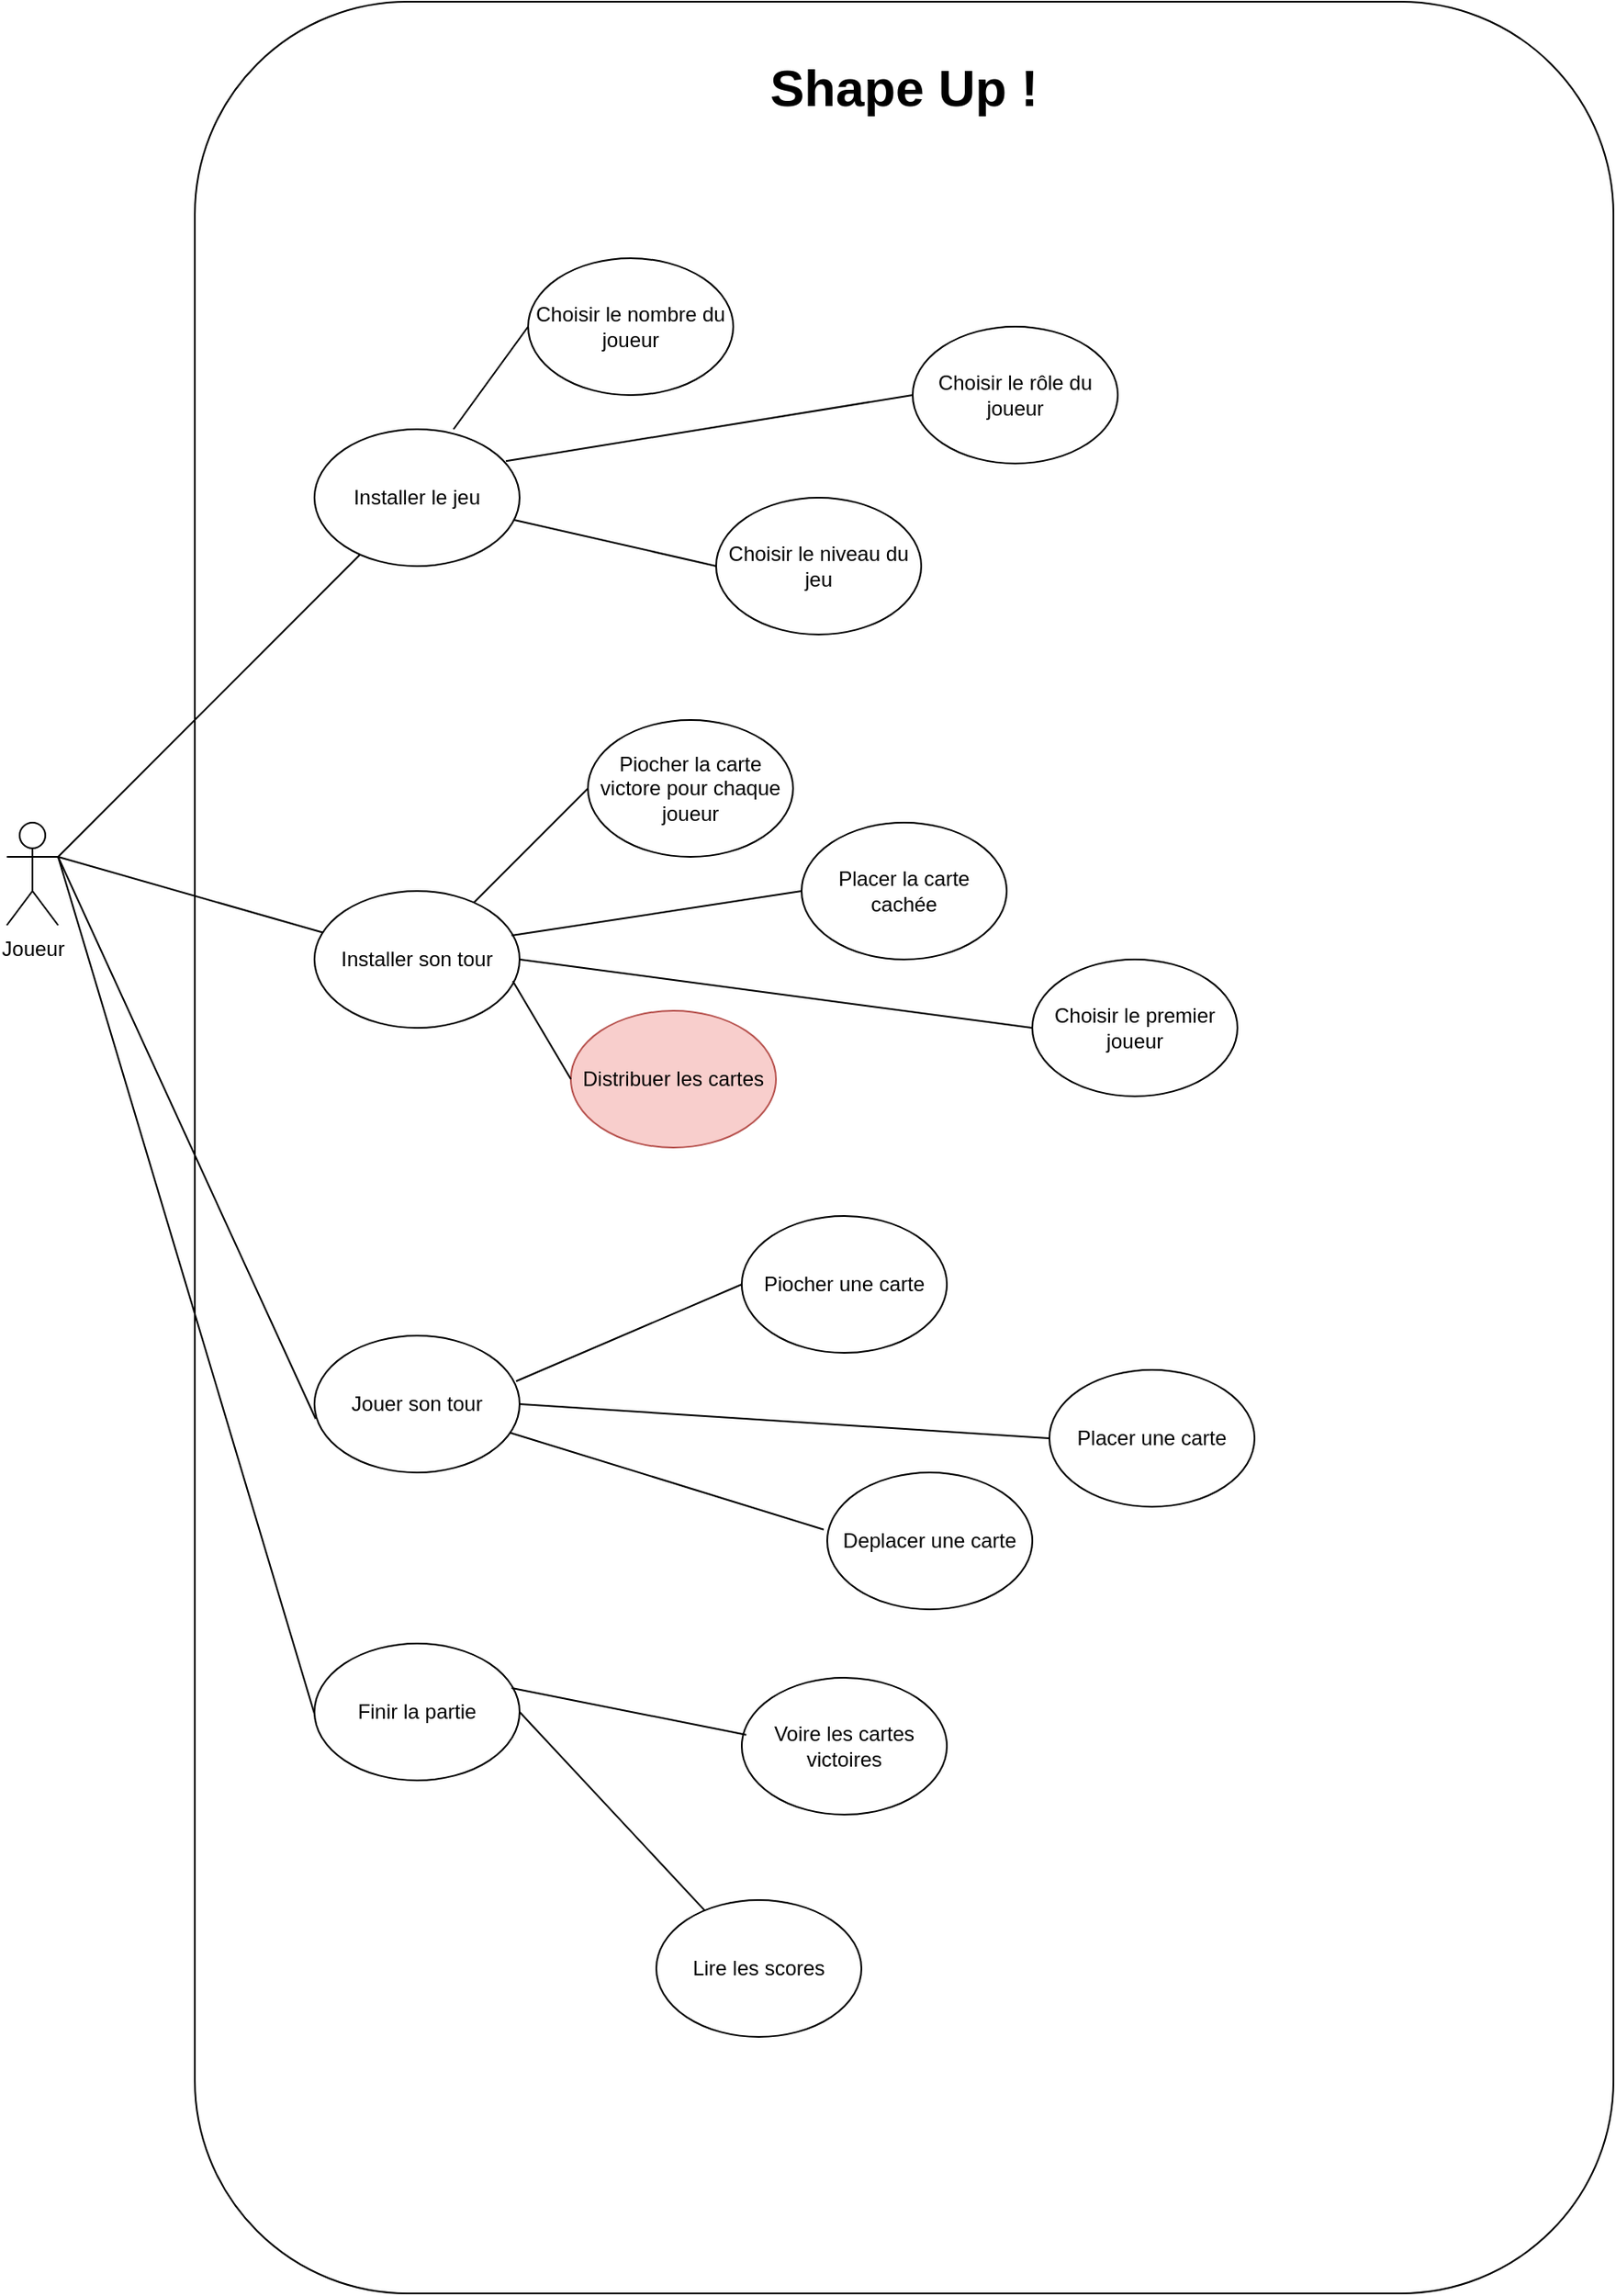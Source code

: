 <mxfile version="13.8.0" type="github">
  <diagram id="Aal5Y67CQLRODoDGmTe_" name="Page-1">
    <mxGraphModel dx="782" dy="1537" grid="1" gridSize="10" guides="1" tooltips="1" connect="1" arrows="1" fold="1" page="1" pageScale="1" pageWidth="850" pageHeight="1100" math="0" shadow="0">
      <root>
        <mxCell id="0" />
        <mxCell id="1" parent="0" />
        <mxCell id="7_2PxLmDTk1nebNTgZE4-55" value="" style="rounded=1;whiteSpace=wrap;html=1;" vertex="1" parent="1">
          <mxGeometry x="170" y="-20" width="830" height="1340" as="geometry" />
        </mxCell>
        <mxCell id="7_2PxLmDTk1nebNTgZE4-90" style="rounded=0;orthogonalLoop=1;jettySize=auto;html=1;exitX=1;exitY=0.333;exitDx=0;exitDy=0;exitPerimeter=0;endArrow=none;endFill=0;" edge="1" parent="1" source="7_2PxLmDTk1nebNTgZE4-56" target="7_2PxLmDTk1nebNTgZE4-57">
          <mxGeometry relative="1" as="geometry" />
        </mxCell>
        <mxCell id="7_2PxLmDTk1nebNTgZE4-92" value="" style="edgeStyle=none;rounded=0;orthogonalLoop=1;jettySize=auto;html=1;endArrow=none;endFill=0;exitX=1;exitY=0.333;exitDx=0;exitDy=0;exitPerimeter=0;entryX=0.017;entryY=0.6;entryDx=0;entryDy=0;entryPerimeter=0;" edge="1" parent="1" source="7_2PxLmDTk1nebNTgZE4-56" target="7_2PxLmDTk1nebNTgZE4-63">
          <mxGeometry relative="1" as="geometry" />
        </mxCell>
        <mxCell id="7_2PxLmDTk1nebNTgZE4-93" value="" style="edgeStyle=none;rounded=0;orthogonalLoop=1;jettySize=auto;html=1;endArrow=none;endFill=0;entryX=0.006;entryY=0.608;entryDx=0;entryDy=0;entryPerimeter=0;exitX=1;exitY=0.333;exitDx=0;exitDy=0;exitPerimeter=0;" edge="1" parent="1" source="7_2PxLmDTk1nebNTgZE4-56" target="7_2PxLmDTk1nebNTgZE4-59">
          <mxGeometry relative="1" as="geometry">
            <mxPoint x="110" y="450" as="sourcePoint" />
          </mxGeometry>
        </mxCell>
        <mxCell id="7_2PxLmDTk1nebNTgZE4-94" value="" style="edgeStyle=none;rounded=0;orthogonalLoop=1;jettySize=auto;html=1;endArrow=none;endFill=0;exitX=1;exitY=0.333;exitDx=0;exitDy=0;exitPerimeter=0;" edge="1" parent="1" source="7_2PxLmDTk1nebNTgZE4-56" target="7_2PxLmDTk1nebNTgZE4-58">
          <mxGeometry relative="1" as="geometry" />
        </mxCell>
        <mxCell id="7_2PxLmDTk1nebNTgZE4-56" value="Joueur" style="shape=umlActor;verticalLabelPosition=bottom;verticalAlign=top;html=1;outlineConnect=0;" vertex="1" parent="1">
          <mxGeometry x="60" y="460" width="30" height="60" as="geometry" />
        </mxCell>
        <mxCell id="7_2PxLmDTk1nebNTgZE4-57" value="Installer le jeu" style="ellipse;whiteSpace=wrap;html=1;" vertex="1" parent="1">
          <mxGeometry x="240" y="230" width="120" height="80" as="geometry" />
        </mxCell>
        <mxCell id="7_2PxLmDTk1nebNTgZE4-58" value="Installer son tour" style="ellipse;whiteSpace=wrap;html=1;" vertex="1" parent="1">
          <mxGeometry x="240" y="500" width="120" height="80" as="geometry" />
        </mxCell>
        <mxCell id="7_2PxLmDTk1nebNTgZE4-59" value="Jouer son tour" style="ellipse;whiteSpace=wrap;html=1;" vertex="1" parent="1">
          <mxGeometry x="240" y="760" width="120" height="80" as="geometry" />
        </mxCell>
        <mxCell id="7_2PxLmDTk1nebNTgZE4-60" value="Choisir le rôle du joueur" style="ellipse;whiteSpace=wrap;html=1;" vertex="1" parent="1">
          <mxGeometry x="590" y="170" width="120" height="80" as="geometry" />
        </mxCell>
        <mxCell id="7_2PxLmDTk1nebNTgZE4-61" value="Choisir le niveau du jeu" style="ellipse;whiteSpace=wrap;html=1;" vertex="1" parent="1">
          <mxGeometry x="475" y="270" width="120" height="80" as="geometry" />
        </mxCell>
        <mxCell id="7_2PxLmDTk1nebNTgZE4-62" value="Choisir le nombre du joueur" style="ellipse;whiteSpace=wrap;html=1;" vertex="1" parent="1">
          <mxGeometry x="365" y="130" width="120" height="80" as="geometry" />
        </mxCell>
        <mxCell id="7_2PxLmDTk1nebNTgZE4-63" value="Finir la partie" style="ellipse;whiteSpace=wrap;html=1;" vertex="1" parent="1">
          <mxGeometry x="240" y="940" width="120" height="80" as="geometry" />
        </mxCell>
        <mxCell id="7_2PxLmDTk1nebNTgZE4-66" value="Placer la carte cachée" style="ellipse;whiteSpace=wrap;html=1;" vertex="1" parent="1">
          <mxGeometry x="525" y="460" width="120" height="80" as="geometry" />
        </mxCell>
        <mxCell id="7_2PxLmDTk1nebNTgZE4-67" value="Choisir le premier joueur" style="ellipse;whiteSpace=wrap;html=1;" vertex="1" parent="1">
          <mxGeometry x="660" y="540" width="120" height="80" as="geometry" />
        </mxCell>
        <mxCell id="7_2PxLmDTk1nebNTgZE4-68" value="Distribuer les cartes" style="ellipse;whiteSpace=wrap;html=1;fillColor=#f8cecc;strokeColor=#b85450;" vertex="1" parent="1">
          <mxGeometry x="390" y="570" width="120" height="80" as="geometry" />
        </mxCell>
        <mxCell id="7_2PxLmDTk1nebNTgZE4-69" value="Piocher une carte" style="ellipse;whiteSpace=wrap;html=1;" vertex="1" parent="1">
          <mxGeometry x="490" y="690" width="120" height="80" as="geometry" />
        </mxCell>
        <mxCell id="7_2PxLmDTk1nebNTgZE4-70" value="Placer une carte" style="ellipse;whiteSpace=wrap;html=1;" vertex="1" parent="1">
          <mxGeometry x="670" y="780" width="120" height="80" as="geometry" />
        </mxCell>
        <mxCell id="7_2PxLmDTk1nebNTgZE4-71" value="Deplacer une carte" style="ellipse;whiteSpace=wrap;html=1;" vertex="1" parent="1">
          <mxGeometry x="540" y="840" width="120" height="80" as="geometry" />
        </mxCell>
        <mxCell id="7_2PxLmDTk1nebNTgZE4-72" value="Voire les cartes victoires" style="ellipse;whiteSpace=wrap;html=1;" vertex="1" parent="1">
          <mxGeometry x="490" y="960" width="120" height="80" as="geometry" />
        </mxCell>
        <mxCell id="7_2PxLmDTk1nebNTgZE4-73" value="Lire les scores" style="ellipse;whiteSpace=wrap;html=1;" vertex="1" parent="1">
          <mxGeometry x="440" y="1090" width="120" height="80" as="geometry" />
        </mxCell>
        <mxCell id="7_2PxLmDTk1nebNTgZE4-75" value="" style="endArrow=none;html=1;exitX=0.961;exitY=0.325;exitDx=0;exitDy=0;entryX=0;entryY=0.5;entryDx=0;entryDy=0;exitPerimeter=0;" edge="1" parent="1" source="7_2PxLmDTk1nebNTgZE4-58" target="7_2PxLmDTk1nebNTgZE4-66">
          <mxGeometry width="50" height="50" relative="1" as="geometry">
            <mxPoint x="450" y="430" as="sourcePoint" />
            <mxPoint x="500" y="380" as="targetPoint" />
          </mxGeometry>
        </mxCell>
        <mxCell id="7_2PxLmDTk1nebNTgZE4-76" value="" style="endArrow=none;html=1;entryX=0;entryY=0.5;entryDx=0;entryDy=0;exitX=0.678;exitY=0;exitDx=0;exitDy=0;exitPerimeter=0;" edge="1" parent="1" source="7_2PxLmDTk1nebNTgZE4-57" target="7_2PxLmDTk1nebNTgZE4-62">
          <mxGeometry width="50" height="50" relative="1" as="geometry">
            <mxPoint x="450" y="260" as="sourcePoint" />
            <mxPoint x="500" y="210" as="targetPoint" />
          </mxGeometry>
        </mxCell>
        <mxCell id="7_2PxLmDTk1nebNTgZE4-77" value="" style="endArrow=none;html=1;exitX=0.933;exitY=0.233;exitDx=0;exitDy=0;entryX=0;entryY=0.5;entryDx=0;entryDy=0;exitPerimeter=0;" edge="1" parent="1" source="7_2PxLmDTk1nebNTgZE4-57" target="7_2PxLmDTk1nebNTgZE4-60">
          <mxGeometry width="50" height="50" relative="1" as="geometry">
            <mxPoint x="450" y="260" as="sourcePoint" />
            <mxPoint x="500" y="210" as="targetPoint" />
          </mxGeometry>
        </mxCell>
        <mxCell id="7_2PxLmDTk1nebNTgZE4-79" value="" style="endArrow=none;html=1;entryX=0;entryY=0.5;entryDx=0;entryDy=0;" edge="1" parent="1" source="7_2PxLmDTk1nebNTgZE4-57" target="7_2PxLmDTk1nebNTgZE4-61">
          <mxGeometry width="50" height="50" relative="1" as="geometry">
            <mxPoint x="450" y="260" as="sourcePoint" />
            <mxPoint x="500" y="210" as="targetPoint" />
          </mxGeometry>
        </mxCell>
        <mxCell id="7_2PxLmDTk1nebNTgZE4-80" value="" style="endArrow=none;html=1;exitX=1;exitY=0.5;exitDx=0;exitDy=0;entryX=0;entryY=0.5;entryDx=0;entryDy=0;" edge="1" parent="1" source="7_2PxLmDTk1nebNTgZE4-58" target="7_2PxLmDTk1nebNTgZE4-67">
          <mxGeometry width="50" height="50" relative="1" as="geometry">
            <mxPoint x="450" y="530" as="sourcePoint" />
            <mxPoint x="500" y="480" as="targetPoint" />
          </mxGeometry>
        </mxCell>
        <mxCell id="7_2PxLmDTk1nebNTgZE4-81" value="" style="endArrow=none;html=1;exitX=0.967;exitY=0.658;exitDx=0;exitDy=0;exitPerimeter=0;entryX=0;entryY=0.5;entryDx=0;entryDy=0;" edge="1" parent="1" source="7_2PxLmDTk1nebNTgZE4-58" target="7_2PxLmDTk1nebNTgZE4-68">
          <mxGeometry width="50" height="50" relative="1" as="geometry">
            <mxPoint x="450" y="530" as="sourcePoint" />
            <mxPoint x="500" y="480" as="targetPoint" />
          </mxGeometry>
        </mxCell>
        <mxCell id="7_2PxLmDTk1nebNTgZE4-82" value="" style="endArrow=none;html=1;exitX=0.983;exitY=0.333;exitDx=0;exitDy=0;exitPerimeter=0;entryX=0;entryY=0.5;entryDx=0;entryDy=0;" edge="1" parent="1" source="7_2PxLmDTk1nebNTgZE4-59" target="7_2PxLmDTk1nebNTgZE4-69">
          <mxGeometry width="50" height="50" relative="1" as="geometry">
            <mxPoint x="450" y="830" as="sourcePoint" />
            <mxPoint x="500" y="780" as="targetPoint" />
          </mxGeometry>
        </mxCell>
        <mxCell id="7_2PxLmDTk1nebNTgZE4-83" value="" style="endArrow=none;html=1;exitX=1;exitY=0.5;exitDx=0;exitDy=0;entryX=0;entryY=0.5;entryDx=0;entryDy=0;" edge="1" parent="1" source="7_2PxLmDTk1nebNTgZE4-59" target="7_2PxLmDTk1nebNTgZE4-70">
          <mxGeometry width="50" height="50" relative="1" as="geometry">
            <mxPoint x="450" y="830" as="sourcePoint" />
            <mxPoint x="500" y="780" as="targetPoint" />
          </mxGeometry>
        </mxCell>
        <mxCell id="7_2PxLmDTk1nebNTgZE4-84" value="" style="endArrow=none;html=1;entryX=-0.017;entryY=0.417;entryDx=0;entryDy=0;entryPerimeter=0;" edge="1" parent="1" source="7_2PxLmDTk1nebNTgZE4-59" target="7_2PxLmDTk1nebNTgZE4-71">
          <mxGeometry width="50" height="50" relative="1" as="geometry">
            <mxPoint x="361" y="810" as="sourcePoint" />
            <mxPoint x="500" y="780" as="targetPoint" />
          </mxGeometry>
        </mxCell>
        <mxCell id="7_2PxLmDTk1nebNTgZE4-85" value="" style="endArrow=none;html=1;entryX=0.022;entryY=0.417;entryDx=0;entryDy=0;entryPerimeter=0;exitX=0.961;exitY=0.325;exitDx=0;exitDy=0;exitPerimeter=0;" edge="1" parent="1" target="7_2PxLmDTk1nebNTgZE4-72" source="7_2PxLmDTk1nebNTgZE4-63">
          <mxGeometry width="50" height="50" relative="1" as="geometry">
            <mxPoint x="350" y="960" as="sourcePoint" />
            <mxPoint x="400" y="910" as="targetPoint" />
          </mxGeometry>
        </mxCell>
        <mxCell id="7_2PxLmDTk1nebNTgZE4-86" value="" style="endArrow=none;html=1;exitX=1;exitY=0.5;exitDx=0;exitDy=0;" edge="1" parent="1" source="7_2PxLmDTk1nebNTgZE4-63" target="7_2PxLmDTk1nebNTgZE4-73">
          <mxGeometry width="50" height="50" relative="1" as="geometry">
            <mxPoint x="450" y="890" as="sourcePoint" />
            <mxPoint x="500" y="840" as="targetPoint" />
          </mxGeometry>
        </mxCell>
        <mxCell id="7_2PxLmDTk1nebNTgZE4-87" value="&lt;font size=&quot;1&quot;&gt;&lt;b style=&quot;font-size: 30px&quot;&gt;Shape Up !&lt;/b&gt;&lt;/font&gt;" style="text;html=1;strokeColor=none;fillColor=none;align=center;verticalAlign=middle;whiteSpace=wrap;rounded=0;" vertex="1" parent="1">
          <mxGeometry x="475" y="10" width="220" height="40" as="geometry" />
        </mxCell>
        <mxCell id="7_2PxLmDTk1nebNTgZE4-88" value="Piocher la carte victore pour chaque joueur" style="ellipse;whiteSpace=wrap;html=1;" vertex="1" parent="1">
          <mxGeometry x="400" y="400" width="120" height="80" as="geometry" />
        </mxCell>
        <mxCell id="7_2PxLmDTk1nebNTgZE4-89" value="" style="endArrow=none;html=1;entryX=0;entryY=0.5;entryDx=0;entryDy=0;" edge="1" parent="1" source="7_2PxLmDTk1nebNTgZE4-58" target="7_2PxLmDTk1nebNTgZE4-88">
          <mxGeometry width="50" height="50" relative="1" as="geometry">
            <mxPoint x="490" y="510" as="sourcePoint" />
            <mxPoint x="540" y="460" as="targetPoint" />
          </mxGeometry>
        </mxCell>
      </root>
    </mxGraphModel>
  </diagram>
</mxfile>
